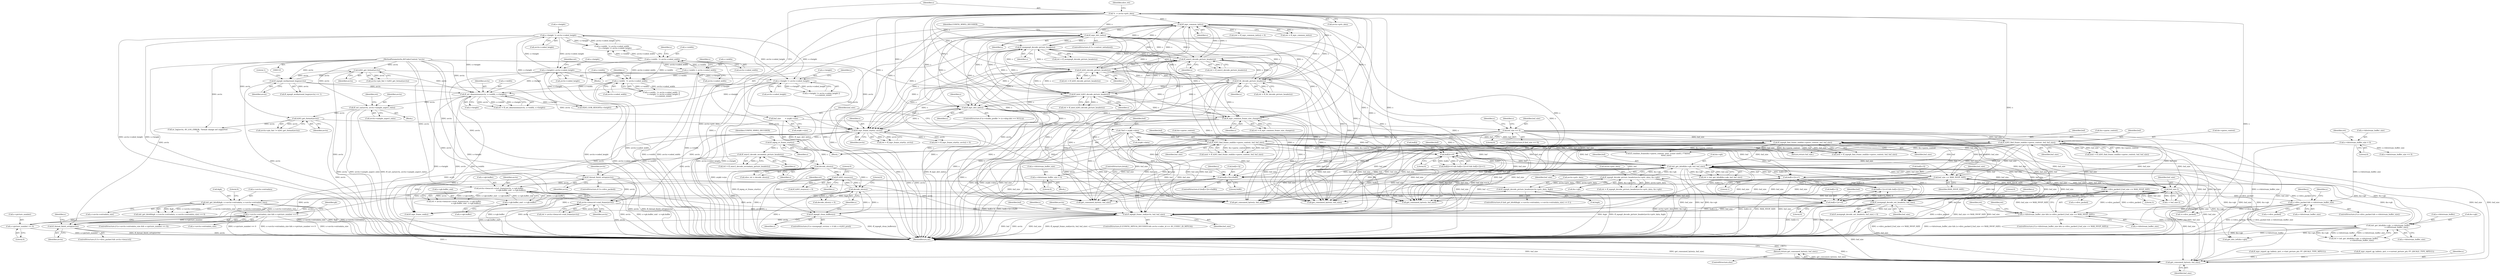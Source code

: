 digraph "0_FFmpeg_bd27a9364ca274ca97f1df6d984e88a0700fb235_0@pointer" {
"1001218" [label="(Call,ff_mpeg4_frame_end(avctx, buf, buf_size))"];
"1000949" [label="(Call,ff_thread_finish_setup(avctx))"];
"1000938" [label="(Call,ff_mpv_frame_start(s, avctx))"];
"1000129" [label="(Call,*s  = avctx->priv_data)"];
"1000729" [label="(Call,ff_mpv_common_frame_size_change(s))"];
"1000594" [label="(Call,ff_mpv_common_init(s))"];
"1000396" [label="(Call,ff_mpv_idct_init(s))"];
"1000421" [label="(Call,ff_msmpeg4_decode_picture_header(s))"];
"1000409" [label="(Call,ff_wmv2_decode_picture_header(s))"];
"1000509" [label="(Call,ff_h263_decode_picture_header(s))"];
"1000503" [label="(Call,ff_flv_decode_picture_header(s))"];
"1000491" [label="(Call,ff_intel_h263_decode_picture_header(s))"];
"1000677" [label="(Call,ff_mpv_idct_init(s))"];
"1000588" [label="(Call,h263_get_format(avctx))"];
"1000661" [label="(Call,ff_mpeg4_workaround_bugs(avctx))"];
"1000111" [label="(MethodParameterIn,AVCodecContext *avctx)"];
"1000738" [label="(Call,h263_get_format(avctx))"];
"1000721" [label="(Call,ff_set_sar(avctx, avctx->sample_aspect_ratio))"];
"1000707" [label="(Call,ff_set_dimensions(avctx, s->width, s->height))"];
"1000681" [label="(Call,s->width  != avctx->coded_width)"];
"1000522" [label="(Call,s->width  != avctx->coded_width)"];
"1000543" [label="(Call,s->width = avctx->coded_width)"];
"1000689" [label="(Call,s->height != avctx->coded_height)"];
"1000529" [label="(Call,s->height != avctx->coded_height)"];
"1000550" [label="(Call,s->height= avctx->coded_height)"];
"1000958" [label="(Call,avctx->hwaccel->start_frame(avctx, s->gb.buffer,\n                                          s->gb.buffer_end - s->gb.buffer))"];
"1000965" [label="(Call,s->gb.buffer_end - s->gb.buffer)"];
"1001200" [label="(Call,avctx->hwaccel->end_frame(avctx))"];
"1000205" [label="(Call,ff_mpeg4_find_frame_end(&s->parse_context, buf, buf_size))"];
"1000117" [label="(Call,*buf = avpkt->data)"];
"1000144" [label="(Call,buf_size == 0)"];
"1000123" [label="(Call,buf_size       = avpkt->size)"];
"1000303" [label="(Call,buf[i]==0)"];
"1000243" [label="(Call,ff_h263_find_frame_end(&s->parse_context, buf, buf_size))"];
"1000224" [label="(Call,ff_h263_find_frame_end(&s->parse_context, buf, buf_size))"];
"1000373" [label="(Call,init_get_bits8(&s->gb, buf, buf_size))"];
"1000471" [label="(Call,ff_mpeg4_decode_picture_header(avctx->priv_data, &s->gb))"];
"1000463" [label="(Call,ff_mpeg4_decode_picture_header(avctx->priv_data, &gb))"];
"1000449" [label="(Call,init_get_bits8(&gb, s->avctx->extradata, s->avctx->extradata_size))"];
"1000434" [label="(Call,s->avctx->extradata_size && s->picture_number == 0)"];
"1000440" [label="(Call,s->picture_number == 0)"];
"1000359" [label="(Call,init_get_bits8(&s->gb, s->bitstream_buffer,\n                             s->bitstream_buffer_size))"];
"1000346" [label="(Call,s->bitstream_buffer_size && (s->divx_packed || buf_size <= MAX_NVOP_SIZE))"];
"1000280" [label="(Call,s->divx_packed && s->bitstream_buffer_size)"];
"1000350" [label="(Call,s->divx_packed || buf_size <= MAX_NVOP_SIZE)"];
"1000354" [label="(Call,buf_size <= MAX_NVOP_SIZE)"];
"1000295" [label="(Call,buf_size-3)"];
"1000380" [label="(Call,s->bitstream_buffer_size = 0)"];
"1000339" [label="(Call,s->bitstream_buffer_size = 0)"];
"1000316" [label="(Call,buf[i+2]==1)"];
"1000325" [label="(Call,buf[i+3]==0xB0)"];
"1000309" [label="(Call,buf[i+1]==0)"];
"1001159" [label="(Call,ff_msmpeg4_decode_ext_header(s, buf_size))"];
"1001020" [label="(Call,decode_slice(s))"];
"1000995" [label="(Call,ff_wmv2_decode_secondary_picture_header(s))"];
"1000982" [label="(Call,ff_mpeg_er_frame_start(s))"];
"1001087" [label="(Call,ff_h263_resync(s))"];
"1001132" [label="(Call,decode_slice(s))"];
"1001128" [label="(Call,ff_mpeg4_clean_buffers(s))"];
"1001231" [label="(Call,ff_thread_finish_setup(avctx))"];
"1001471" [label="(Call,get_consumed_bytes(s, buf_size))"];
"1001470" [label="(Return,return get_consumed_bytes(s, buf_size);)"];
"1000509" [label="(Call,ff_h263_decode_picture_header(s))"];
"1001132" [label="(Call,decode_slice(s))"];
"1000960" [label="(Call,s->gb.buffer)"];
"1000685" [label="(Call,avctx->coded_width)"];
"1000693" [label="(Call,avctx->coded_height)"];
"1000397" [label="(Identifier,s)"];
"1000956" [label="(Call,ret = avctx->hwaccel->start_frame(avctx, s->gb.buffer,\n                                          s->gb.buffer_end - s->gb.buffer))"];
"1001131" [label="(Call,decode_slice(s) < 0)"];
"1001162" [label="(Literal,0)"];
"1001325" [label="(Call,ff_mpv_export_qp_table(s, pict, s->last_picture_ptr, FF_QSCALE_TYPE_MPEG1))"];
"1000982" [label="(Call,ff_mpeg_er_frame_start(s))"];
"1000521" [label="(Call,s->width  != avctx->coded_width\n            || s->height != avctx->coded_height)"];
"1000966" [label="(Call,s->gb.buffer_end)"];
"1000364" [label="(Call,s->bitstream_buffer)"];
"1000492" [label="(Identifier,s)"];
"1000249" [label="(Identifier,buf_size)"];
"1000378" [label="(Identifier,buf)"];
"1001018" [label="(Call,slice_ret = decode_slice(s))"];
"1001232" [label="(Identifier,avctx)"];
"1000594" [label="(Call,ff_mpv_common_init(s))"];
"1001292" [label="(Call,ff_mpv_export_qp_table(s, pict, s->current_picture_ptr, FF_QSCALE_TYPE_MPEG1))"];
"1000340" [label="(Call,s->bitstream_buffer_size)"];
"1000348" [label="(Identifier,s)"];
"1000296" [label="(Identifier,buf_size)"];
"1001474" [label="(MethodReturn,int)"];
"1000470" [label="(Identifier,ret)"];
"1000326" [label="(Call,buf[i+3])"];
"1000224" [label="(Call,ff_h263_find_frame_end(&s->parse_context, buf, buf_size))"];
"1000660" [label="(Call,ff_mpeg4_workaround_bugs(avctx) == 1)"];
"1000523" [label="(Call,s->width)"];
"1000263" [label="(Call,ff_combine_frame(&s->parse_context, next, (const uint8_t **)&buf,\n                             &buf_size))"];
"1000316" [label="(Call,buf[i+2]==1)"];
"1000124" [label="(Identifier,buf_size)"];
"1001159" [label="(Call,ff_msmpeg4_decode_ext_header(s, buf_size))"];
"1000307" [label="(Literal,0)"];
"1000677" [label="(Call,ff_mpv_idct_init(s))"];
"1000544" [label="(Call,s->width)"];
"1000727" [label="(Call,ret = ff_mpv_common_frame_size_change(s))"];
"1000380" [label="(Call,s->bitstream_buffer_size = 0)"];
"1000350" [label="(Call,s->divx_packed || buf_size <= MAX_NVOP_SIZE)"];
"1000356" [label="(Identifier,MAX_NVOP_SIZE)"];
"1000308" [label="(Call,buf[i+1]==0 && buf[i+2]==1)"];
"1001472" [label="(Identifier,s)"];
"1001086" [label="(Call,ff_h263_resync(s) < 0)"];
"1000410" [label="(Identifier,s)"];
"1000229" [label="(Identifier,buf)"];
"1001469" [label="(ControlStructure,else)"];
"1000206" [label="(Call,&s->parse_context)"];
"1001210" [label="(ControlStructure,if (CONFIG_MPEG4_DECODER && avctx->codec_id == AV_CODEC_ID_MPEG4))"];
"1000295" [label="(Call,buf_size-3)"];
"1001118" [label="(ControlStructure,if (s->msmpeg4_version < 4 && s->h263_pred))"];
"1001218" [label="(Call,ff_mpeg4_frame_end(avctx, buf, buf_size))"];
"1000510" [label="(Identifier,s)"];
"1000244" [label="(Call,&s->parse_context)"];
"1000699" [label="(Block,)"];
"1000143" [label="(ControlStructure,if (buf_size == 0))"];
"1000688" [label="(Call,s->height != avctx->coded_height ||\n        s->context_reinit)"];
"1000463" [label="(Call,ff_mpeg4_decode_picture_header(avctx->priv_data, &gb))"];
"1000682" [label="(Call,s->width)"];
"1000125" [label="(Call,avpkt->size)"];
"1001198" [label="(Call,ret = avctx->hwaccel->end_frame(avctx))"];
"1000129" [label="(Call,*s  = avctx->priv_data)"];
"1000678" [label="(Identifier,s)"];
"1000291" [label="(Identifier,i)"];
"1000730" [label="(Identifier,s)"];
"1000665" [label="(ControlStructure,if (s->studio_profile != (s->idsp.idct == NULL)))"];
"1000707" [label="(Call,ff_set_dimensions(avctx, s->width, s->height))"];
"1000276" [label="(Return,return buf_size;)"];
"1000332" [label="(Block,)"];
"1000344" [label="(ControlStructure,break;)"];
"1000384" [label="(Literal,0)"];
"1000203" [label="(Call,next = ff_mpeg4_find_frame_end(&s->parse_context, buf, buf_size))"];
"1000435" [label="(Call,s->avctx->extradata_size)"];
"1000472" [label="(Call,avctx->priv_data)"];
"1000371" [label="(Call,ret = init_get_bits8(&s->gb, buf, buf_size))"];
"1001473" [label="(Identifier,buf_size)"];
"1001134" [label="(Literal,0)"];
"1000507" [label="(Call,ret = ff_h263_decode_picture_header(s))"];
"1000211" [label="(Identifier,buf_size)"];
"1000491" [label="(Call,ff_intel_h263_decode_picture_header(s))"];
"1001220" [label="(Identifier,buf)"];
"1000447" [label="(ControlStructure,if (init_get_bits8(&gb, s->avctx->extradata, s->avctx->extradata_size) >= 0 ))"];
"1000986" [label="(Identifier,CONFIG_WMV2_DECODER)"];
"1000661" [label="(Call,ff_mpeg4_workaround_bugs(avctx))"];
"1001222" [label="(ControlStructure,if (!s->divx_packed && avctx->hwaccel))"];
"1000325" [label="(Call,buf[i+3]==0xB0)"];
"1000489" [label="(Call,ret = ff_intel_h263_decode_picture_header(s))"];
"1000243" [label="(Call,ff_h263_find_frame_end(&s->parse_context, buf, buf_size))"];
"1000690" [label="(Call,s->height)"];
"1000533" [label="(Call,avctx->coded_height)"];
"1000322" [label="(Literal,1)"];
"1000433" [label="(ControlStructure,if (s->avctx->extradata_size && s->picture_number == 0))"];
"1000734" [label="(Call,avctx->pix_fmt != h263_get_format(avctx))"];
"1000462" [label="(Literal,0)"];
"1000867" [label="(Call,get_consumed_bytes(s, buf_size))"];
"1000562" [label="(Call,get_consumed_bytes(s, buf_size))"];
"1000662" [label="(Identifier,avctx)"];
"1001133" [label="(Identifier,s)"];
"1000355" [label="(Identifier,buf_size)"];
"1000422" [label="(Identifier,s)"];
"1000501" [label="(Call,ret = ff_flv_decode_picture_header(s))"];
"1000689" [label="(Call,s->height != avctx->coded_height)"];
"1000331" [label="(Literal,0xB0)"];
"1000358" [label="(Identifier,ret)"];
"1001160" [label="(Identifier,s)"];
"1000222" [label="(Call,next = ff_h263_find_frame_end(&s->parse_context, buf, buf_size))"];
"1000280" [label="(Call,s->divx_packed && s->bitstream_buffer_size)"];
"1000588" [label="(Call,h263_get_format(avctx))"];
"1000559" [label="(Identifier,ret)"];
"1000293" [label="(Call,i < buf_size-3)"];
"1001231" [label="(Call,ff_thread_finish_setup(avctx))"];
"1000131" [label="(Call,avctx->priv_data)"];
"1001158" [label="(Call,ff_msmpeg4_decode_ext_header(s, buf_size) < 0)"];
"1000379" [label="(Identifier,buf_size)"];
"1000722" [label="(Identifier,avctx)"];
"1001208" [label="(Call,ff_mpv_frame_end(s))"];
"1000971" [label="(Call,s->gb.buffer)"];
"1000945" [label="(Call,!s->divx_packed)"];
"1000111" [label="(MethodParameterIn,AVCodecContext *avctx)"];
"1000949" [label="(Call,ff_thread_finish_setup(avctx))"];
"1000953" [label="(Identifier,avctx)"];
"1000683" [label="(Identifier,s)"];
"1000310" [label="(Call,buf[i+1])"];
"1000503" [label="(Call,ff_flv_decode_picture_header(s))"];
"1000400" [label="(Identifier,CONFIG_WMV2_DECODER)"];
"1000680" [label="(Call,s->width  != avctx->coded_width  ||\n        s->height != avctx->coded_height ||\n        s->context_reinit)"];
"1001129" [label="(Identifier,s)"];
"1000137" [label="(Identifier,slice_ret)"];
"1000591" [label="(Call,(ret = ff_mpv_common_init(s)) < 0)"];
"1000983" [label="(Identifier,s)"];
"1000531" [label="(Identifier,s)"];
"1000464" [label="(Call,avctx->priv_data)"];
"1000681" [label="(Call,s->width  != avctx->coded_width)"];
"1000469" [label="(Call,ret = ff_mpeg4_decode_picture_header(avctx->priv_data, &s->gb))"];
"1000360" [label="(Call,&s->gb)"];
"1000387" [label="(Identifier,ret)"];
"1000552" [label="(Identifier,s)"];
"1000367" [label="(Call,s->bitstream_buffer_size)"];
"1000317" [label="(Call,buf[i+2])"];
"1000663" [label="(Literal,1)"];
"1000117" [label="(Call,*buf = avpkt->data)"];
"1001021" [label="(Identifier,s)"];
"1001087" [label="(Call,ff_h263_resync(s))"];
"1000939" [label="(Identifier,s)"];
"1000741" [label="(Call,av_log(avctx, AV_LOG_ERROR, \"format change not supported\n\"))"];
"1000475" [label="(Call,&s->gb)"];
"1000451" [label="(Identifier,gb)"];
"1000935" [label="(Call,(ret = ff_mpv_frame_start(s, avctx)) < 0)"];
"1000950" [label="(Identifier,avctx)"];
"1000441" [label="(Call,s->picture_number)"];
"1000938" [label="(Call,ff_mpv_frame_start(s, avctx))"];
"1001064" [label="(Call,get_bits_left(&s->gb))"];
"1000188" [label="(Identifier,s)"];
"1001226" [label="(Identifier,s)"];
"1000230" [label="(Identifier,buf_size)"];
"1000995" [label="(Call,ff_wmv2_decode_secondary_picture_header(s))"];
"1000152" [label="(Identifier,s)"];
"1000146" [label="(Literal,0)"];
"1000409" [label="(Call,ff_wmv2_decode_picture_header(s))"];
"1000723" [label="(Call,avctx->sample_aspect_ratio)"];
"1000210" [label="(Identifier,buf)"];
"1001020" [label="(Call,decode_slice(s))"];
"1001177" [label="(Call,s->bitstream_buffer_size == 0)"];
"1001089" [label="(Literal,0)"];
"1001200" [label="(Call,avctx->hwaccel->end_frame(avctx))"];
"1000550" [label="(Call,s->height= avctx->coded_height)"];
"1000118" [label="(Identifier,buf)"];
"1000351" [label="(Call,s->divx_packed)"];
"1001470" [label="(Return,return get_consumed_bytes(s, buf_size);)"];
"1000357" [label="(Call,ret = init_get_bits8(&s->gb, s->bitstream_buffer,\n                             s->bitstream_buffer_size))"];
"1000944" [label="(ControlStructure,if (!s->divx_packed))"];
"1000940" [label="(Identifier,avctx)"];
"1000728" [label="(Identifier,ret)"];
"1000297" [label="(Literal,3)"];
"1000335" [label="(Identifier,s)"];
"1001161" [label="(Identifier,buf_size)"];
"1000407" [label="(Call,ret = ff_wmv2_decode_picture_header(s))"];
"1000739" [label="(Identifier,avctx)"];
"1000818" [label="(Call,get_consumed_bytes(s, buf_size))"];
"1000709" [label="(Call,s->width)"];
"1000449" [label="(Call,init_get_bits8(&gb, s->avctx->extradata, s->avctx->extradata_size))"];
"1000448" [label="(Call,init_get_bits8(&gb, s->avctx->extradata, s->avctx->extradata_size) >= 0)"];
"1000543" [label="(Call,s->width = avctx->coded_width)"];
"1000359" [label="(Call,init_get_bits8(&s->gb, s->bitstream_buffer,\n                             s->bitstream_buffer_size))"];
"1001201" [label="(Identifier,avctx)"];
"1000592" [label="(Call,ret = ff_mpv_common_init(s))"];
"1000959" [label="(Identifier,avctx)"];
"1000345" [label="(ControlStructure,if (s->bitstream_buffer_size && (s->divx_packed || buf_size <= MAX_NVOP_SIZE)))"];
"1000452" [label="(Call,s->avctx->extradata)"];
"1000721" [label="(Call,ff_set_sar(avctx, avctx->sample_aspect_ratio))"];
"1000205" [label="(Call,ff_mpeg4_find_frame_end(&s->parse_context, buf, buf_size))"];
"1000697" [label="(Identifier,s)"];
"1001238" [label="(Identifier,s)"];
"1000965" [label="(Call,s->gb.buffer_end - s->gb.buffer)"];
"1000381" [label="(Call,s->bitstream_buffer_size)"];
"1001128" [label="(Call,ff_mpeg4_clean_buffers(s))"];
"1000343" [label="(Literal,0)"];
"1000529" [label="(Call,s->height != avctx->coded_height)"];
"1000284" [label="(Call,s->bitstream_buffer_size)"];
"1000324" [label="(ControlStructure,if (buf[i+3]==0xB0))"];
"1001088" [label="(Identifier,s)"];
"1000457" [label="(Call,s->avctx->extradata_size)"];
"1000339" [label="(Call,s->bitstream_buffer_size = 0)"];
"1000467" [label="(Call,&gb)"];
"1000354" [label="(Call,buf_size <= MAX_NVOP_SIZE)"];
"1000712" [label="(Call,s->height)"];
"1001221" [label="(Identifier,buf_size)"];
"1000996" [label="(Identifier,s)"];
"1000536" [label="(Block,)"];
"1000936" [label="(Call,ret = ff_mpv_frame_start(s, avctx))"];
"1000311" [label="(Identifier,buf)"];
"1001219" [label="(Identifier,avctx)"];
"1001471" [label="(Call,get_consumed_bytes(s, buf_size))"];
"1000315" [label="(Literal,0)"];
"1000504" [label="(Identifier,s)"];
"1000145" [label="(Identifier,buf_size)"];
"1000279" [label="(ControlStructure,if (s->divx_packed && s->bitstream_buffer_size))"];
"1000130" [label="(Identifier,s)"];
"1000691" [label="(Identifier,s)"];
"1000302" [label="(Call,buf[i]==0 && buf[i+1]==0 && buf[i+2]==1)"];
"1000708" [label="(Identifier,avctx)"];
"1000547" [label="(Call,avctx->coded_width)"];
"1000119" [label="(Call,avpkt->data)"];
"1000318" [label="(Identifier,buf)"];
"1000450" [label="(Call,&gb)"];
"1000144" [label="(Call,buf_size == 0)"];
"1000551" [label="(Call,s->height)"];
"1000419" [label="(Call,ret = ff_msmpeg4_decode_picture_header(s))"];
"1000444" [label="(Literal,0)"];
"1000595" [label="(Identifier,s)"];
"1000304" [label="(Call,buf[i])"];
"1000471" [label="(Call,ff_mpeg4_decode_picture_header(avctx->priv_data, &s->gb))"];
"1000434" [label="(Call,s->avctx->extradata_size && s->picture_number == 0)"];
"1000993" [label="(Call,ret = ff_wmv2_decode_secondary_picture_header(s))"];
"1000526" [label="(Call,avctx->coded_width)"];
"1000346" [label="(Call,s->bitstream_buffer_size && (s->divx_packed || buf_size <= MAX_NVOP_SIZE))"];
"1000852" [label="(Call,get_consumed_bytes(s, buf_size))"];
"1000530" [label="(Call,s->height)"];
"1000440" [label="(Call,s->picture_number == 0)"];
"1000303" [label="(Call,buf[i]==0)"];
"1000347" [label="(Call,s->bitstream_buffer_size)"];
"1000372" [label="(Identifier,ret)"];
"1000738" [label="(Call,h263_get_format(avctx))"];
"1000958" [label="(Call,avctx->hwaccel->start_frame(avctx, s->gb.buffer,\n                                          s->gb.buffer_end - s->gb.buffer))"];
"1000421" [label="(Call,ff_msmpeg4_decode_picture_header(s))"];
"1000554" [label="(Call,avctx->coded_height)"];
"1000225" [label="(Call,&s->parse_context)"];
"1000705" [label="(Call,ret = ff_set_dimensions(avctx, s->width, s->height))"];
"1000774" [label="(Call,H263_GOB_HEIGHT(s->height))"];
"1000241" [label="(Call,next = ff_h263_find_frame_end(&s->parse_context, buf, buf_size))"];
"1000309" [label="(Call,buf[i+1]==0)"];
"1000281" [label="(Call,s->divx_packed)"];
"1000391" [label="(ControlStructure,if (!s->context_initialized))"];
"1000589" [label="(Identifier,avctx)"];
"1000729" [label="(Call,ff_mpv_common_frame_size_change(s))"];
"1000123" [label="(Call,buf_size       = avpkt->size)"];
"1000374" [label="(Call,&s->gb)"];
"1000373" [label="(Call,init_get_bits8(&s->gb, buf, buf_size))"];
"1000248" [label="(Identifier,buf)"];
"1000115" [label="(Block,)"];
"1000522" [label="(Call,s->width  != avctx->coded_width)"];
"1000584" [label="(Call,avctx->pix_fmt = h263_get_format(avctx))"];
"1000396" [label="(Call,ff_mpv_idct_init(s))"];
"1001218" -> "1001210"  [label="AST: "];
"1001218" -> "1001221"  [label="CFG: "];
"1001219" -> "1001218"  [label="AST: "];
"1001220" -> "1001218"  [label="AST: "];
"1001221" -> "1001218"  [label="AST: "];
"1001226" -> "1001218"  [label="CFG: "];
"1001218" -> "1001474"  [label="DDG: buf_size"];
"1001218" -> "1001474"  [label="DDG: ff_mpeg4_frame_end(avctx, buf, buf_size)"];
"1001218" -> "1001474"  [label="DDG: buf"];
"1001218" -> "1001474"  [label="DDG: avctx"];
"1000949" -> "1001218"  [label="DDG: avctx"];
"1000938" -> "1001218"  [label="DDG: avctx"];
"1000958" -> "1001218"  [label="DDG: avctx"];
"1001200" -> "1001218"  [label="DDG: avctx"];
"1000111" -> "1001218"  [label="DDG: avctx"];
"1000205" -> "1001218"  [label="DDG: buf"];
"1000205" -> "1001218"  [label="DDG: buf_size"];
"1000303" -> "1001218"  [label="DDG: buf[i]"];
"1000224" -> "1001218"  [label="DDG: buf"];
"1000224" -> "1001218"  [label="DDG: buf_size"];
"1000117" -> "1001218"  [label="DDG: buf"];
"1000373" -> "1001218"  [label="DDG: buf"];
"1000373" -> "1001218"  [label="DDG: buf_size"];
"1000316" -> "1001218"  [label="DDG: buf[i+2]"];
"1000325" -> "1001218"  [label="DDG: buf[i+3]"];
"1000243" -> "1001218"  [label="DDG: buf"];
"1000243" -> "1001218"  [label="DDG: buf_size"];
"1000309" -> "1001218"  [label="DDG: buf[i+1]"];
"1000295" -> "1001218"  [label="DDG: buf_size"];
"1001159" -> "1001218"  [label="DDG: buf_size"];
"1000354" -> "1001218"  [label="DDG: buf_size"];
"1000144" -> "1001218"  [label="DDG: buf_size"];
"1001218" -> "1001231"  [label="DDG: avctx"];
"1001218" -> "1001471"  [label="DDG: buf_size"];
"1000949" -> "1000944"  [label="AST: "];
"1000949" -> "1000950"  [label="CFG: "];
"1000950" -> "1000949"  [label="AST: "];
"1000953" -> "1000949"  [label="CFG: "];
"1000949" -> "1001474"  [label="DDG: avctx"];
"1000949" -> "1001474"  [label="DDG: ff_thread_finish_setup(avctx)"];
"1000938" -> "1000949"  [label="DDG: avctx"];
"1000111" -> "1000949"  [label="DDG: avctx"];
"1000949" -> "1000958"  [label="DDG: avctx"];
"1000949" -> "1001200"  [label="DDG: avctx"];
"1000949" -> "1001231"  [label="DDG: avctx"];
"1000938" -> "1000936"  [label="AST: "];
"1000938" -> "1000940"  [label="CFG: "];
"1000939" -> "1000938"  [label="AST: "];
"1000940" -> "1000938"  [label="AST: "];
"1000936" -> "1000938"  [label="CFG: "];
"1000938" -> "1001474"  [label="DDG: s"];
"1000938" -> "1001474"  [label="DDG: avctx"];
"1000938" -> "1000935"  [label="DDG: s"];
"1000938" -> "1000935"  [label="DDG: avctx"];
"1000938" -> "1000936"  [label="DDG: s"];
"1000938" -> "1000936"  [label="DDG: avctx"];
"1000129" -> "1000938"  [label="DDG: s"];
"1000729" -> "1000938"  [label="DDG: s"];
"1000594" -> "1000938"  [label="DDG: s"];
"1000421" -> "1000938"  [label="DDG: s"];
"1000409" -> "1000938"  [label="DDG: s"];
"1000509" -> "1000938"  [label="DDG: s"];
"1000677" -> "1000938"  [label="DDG: s"];
"1000396" -> "1000938"  [label="DDG: s"];
"1000503" -> "1000938"  [label="DDG: s"];
"1000491" -> "1000938"  [label="DDG: s"];
"1000588" -> "1000938"  [label="DDG: avctx"];
"1000738" -> "1000938"  [label="DDG: avctx"];
"1000661" -> "1000938"  [label="DDG: avctx"];
"1000111" -> "1000938"  [label="DDG: avctx"];
"1000938" -> "1000958"  [label="DDG: avctx"];
"1000938" -> "1000982"  [label="DDG: s"];
"1000938" -> "1001200"  [label="DDG: avctx"];
"1000938" -> "1001231"  [label="DDG: avctx"];
"1000129" -> "1000115"  [label="AST: "];
"1000129" -> "1000131"  [label="CFG: "];
"1000130" -> "1000129"  [label="AST: "];
"1000131" -> "1000129"  [label="AST: "];
"1000137" -> "1000129"  [label="CFG: "];
"1000129" -> "1001474"  [label="DDG: s"];
"1000129" -> "1001474"  [label="DDG: avctx->priv_data"];
"1000129" -> "1000396"  [label="DDG: s"];
"1000129" -> "1000409"  [label="DDG: s"];
"1000129" -> "1000421"  [label="DDG: s"];
"1000129" -> "1000491"  [label="DDG: s"];
"1000129" -> "1000503"  [label="DDG: s"];
"1000129" -> "1000509"  [label="DDG: s"];
"1000129" -> "1000562"  [label="DDG: s"];
"1000129" -> "1000594"  [label="DDG: s"];
"1000129" -> "1000677"  [label="DDG: s"];
"1000129" -> "1000729"  [label="DDG: s"];
"1000129" -> "1000818"  [label="DDG: s"];
"1000129" -> "1000852"  [label="DDG: s"];
"1000129" -> "1000867"  [label="DDG: s"];
"1000729" -> "1000727"  [label="AST: "];
"1000729" -> "1000730"  [label="CFG: "];
"1000730" -> "1000729"  [label="AST: "];
"1000727" -> "1000729"  [label="CFG: "];
"1000729" -> "1001474"  [label="DDG: s"];
"1000729" -> "1000727"  [label="DDG: s"];
"1000594" -> "1000729"  [label="DDG: s"];
"1000421" -> "1000729"  [label="DDG: s"];
"1000409" -> "1000729"  [label="DDG: s"];
"1000509" -> "1000729"  [label="DDG: s"];
"1000677" -> "1000729"  [label="DDG: s"];
"1000396" -> "1000729"  [label="DDG: s"];
"1000503" -> "1000729"  [label="DDG: s"];
"1000491" -> "1000729"  [label="DDG: s"];
"1000729" -> "1000818"  [label="DDG: s"];
"1000729" -> "1000852"  [label="DDG: s"];
"1000729" -> "1000867"  [label="DDG: s"];
"1000594" -> "1000592"  [label="AST: "];
"1000594" -> "1000595"  [label="CFG: "];
"1000595" -> "1000594"  [label="AST: "];
"1000592" -> "1000594"  [label="CFG: "];
"1000594" -> "1001474"  [label="DDG: s"];
"1000594" -> "1000396"  [label="DDG: s"];
"1000594" -> "1000409"  [label="DDG: s"];
"1000594" -> "1000421"  [label="DDG: s"];
"1000594" -> "1000491"  [label="DDG: s"];
"1000594" -> "1000503"  [label="DDG: s"];
"1000594" -> "1000509"  [label="DDG: s"];
"1000594" -> "1000562"  [label="DDG: s"];
"1000594" -> "1000591"  [label="DDG: s"];
"1000594" -> "1000592"  [label="DDG: s"];
"1000396" -> "1000594"  [label="DDG: s"];
"1000421" -> "1000594"  [label="DDG: s"];
"1000409" -> "1000594"  [label="DDG: s"];
"1000509" -> "1000594"  [label="DDG: s"];
"1000503" -> "1000594"  [label="DDG: s"];
"1000491" -> "1000594"  [label="DDG: s"];
"1000594" -> "1000677"  [label="DDG: s"];
"1000594" -> "1000818"  [label="DDG: s"];
"1000594" -> "1000852"  [label="DDG: s"];
"1000594" -> "1000867"  [label="DDG: s"];
"1000396" -> "1000391"  [label="AST: "];
"1000396" -> "1000397"  [label="CFG: "];
"1000397" -> "1000396"  [label="AST: "];
"1000400" -> "1000396"  [label="CFG: "];
"1000396" -> "1001474"  [label="DDG: ff_mpv_idct_init(s)"];
"1000396" -> "1001474"  [label="DDG: s"];
"1000421" -> "1000396"  [label="DDG: s"];
"1000409" -> "1000396"  [label="DDG: s"];
"1000509" -> "1000396"  [label="DDG: s"];
"1000503" -> "1000396"  [label="DDG: s"];
"1000491" -> "1000396"  [label="DDG: s"];
"1000396" -> "1000409"  [label="DDG: s"];
"1000396" -> "1000421"  [label="DDG: s"];
"1000396" -> "1000491"  [label="DDG: s"];
"1000396" -> "1000503"  [label="DDG: s"];
"1000396" -> "1000509"  [label="DDG: s"];
"1000396" -> "1000562"  [label="DDG: s"];
"1000396" -> "1000677"  [label="DDG: s"];
"1000396" -> "1000818"  [label="DDG: s"];
"1000396" -> "1000852"  [label="DDG: s"];
"1000396" -> "1000867"  [label="DDG: s"];
"1000421" -> "1000419"  [label="AST: "];
"1000421" -> "1000422"  [label="CFG: "];
"1000422" -> "1000421"  [label="AST: "];
"1000419" -> "1000421"  [label="CFG: "];
"1000421" -> "1001474"  [label="DDG: s"];
"1000421" -> "1000409"  [label="DDG: s"];
"1000421" -> "1000419"  [label="DDG: s"];
"1000409" -> "1000421"  [label="DDG: s"];
"1000509" -> "1000421"  [label="DDG: s"];
"1000503" -> "1000421"  [label="DDG: s"];
"1000491" -> "1000421"  [label="DDG: s"];
"1000421" -> "1000491"  [label="DDG: s"];
"1000421" -> "1000503"  [label="DDG: s"];
"1000421" -> "1000509"  [label="DDG: s"];
"1000421" -> "1000562"  [label="DDG: s"];
"1000421" -> "1000677"  [label="DDG: s"];
"1000421" -> "1000818"  [label="DDG: s"];
"1000421" -> "1000852"  [label="DDG: s"];
"1000421" -> "1000867"  [label="DDG: s"];
"1000409" -> "1000407"  [label="AST: "];
"1000409" -> "1000410"  [label="CFG: "];
"1000410" -> "1000409"  [label="AST: "];
"1000407" -> "1000409"  [label="CFG: "];
"1000409" -> "1001474"  [label="DDG: s"];
"1000409" -> "1000407"  [label="DDG: s"];
"1000509" -> "1000409"  [label="DDG: s"];
"1000503" -> "1000409"  [label="DDG: s"];
"1000491" -> "1000409"  [label="DDG: s"];
"1000409" -> "1000491"  [label="DDG: s"];
"1000409" -> "1000503"  [label="DDG: s"];
"1000409" -> "1000509"  [label="DDG: s"];
"1000409" -> "1000562"  [label="DDG: s"];
"1000409" -> "1000677"  [label="DDG: s"];
"1000409" -> "1000818"  [label="DDG: s"];
"1000409" -> "1000852"  [label="DDG: s"];
"1000409" -> "1000867"  [label="DDG: s"];
"1000509" -> "1000507"  [label="AST: "];
"1000509" -> "1000510"  [label="CFG: "];
"1000510" -> "1000509"  [label="AST: "];
"1000507" -> "1000509"  [label="CFG: "];
"1000509" -> "1001474"  [label="DDG: s"];
"1000509" -> "1000491"  [label="DDG: s"];
"1000509" -> "1000503"  [label="DDG: s"];
"1000509" -> "1000507"  [label="DDG: s"];
"1000503" -> "1000509"  [label="DDG: s"];
"1000491" -> "1000509"  [label="DDG: s"];
"1000509" -> "1000562"  [label="DDG: s"];
"1000509" -> "1000677"  [label="DDG: s"];
"1000509" -> "1000818"  [label="DDG: s"];
"1000509" -> "1000852"  [label="DDG: s"];
"1000509" -> "1000867"  [label="DDG: s"];
"1000503" -> "1000501"  [label="AST: "];
"1000503" -> "1000504"  [label="CFG: "];
"1000504" -> "1000503"  [label="AST: "];
"1000501" -> "1000503"  [label="CFG: "];
"1000503" -> "1001474"  [label="DDG: s"];
"1000503" -> "1000491"  [label="DDG: s"];
"1000503" -> "1000501"  [label="DDG: s"];
"1000491" -> "1000503"  [label="DDG: s"];
"1000503" -> "1000562"  [label="DDG: s"];
"1000503" -> "1000677"  [label="DDG: s"];
"1000503" -> "1000818"  [label="DDG: s"];
"1000503" -> "1000852"  [label="DDG: s"];
"1000503" -> "1000867"  [label="DDG: s"];
"1000491" -> "1000489"  [label="AST: "];
"1000491" -> "1000492"  [label="CFG: "];
"1000492" -> "1000491"  [label="AST: "];
"1000489" -> "1000491"  [label="CFG: "];
"1000491" -> "1001474"  [label="DDG: s"];
"1000491" -> "1000489"  [label="DDG: s"];
"1000491" -> "1000562"  [label="DDG: s"];
"1000491" -> "1000677"  [label="DDG: s"];
"1000491" -> "1000818"  [label="DDG: s"];
"1000491" -> "1000852"  [label="DDG: s"];
"1000491" -> "1000867"  [label="DDG: s"];
"1000677" -> "1000665"  [label="AST: "];
"1000677" -> "1000678"  [label="CFG: "];
"1000678" -> "1000677"  [label="AST: "];
"1000683" -> "1000677"  [label="CFG: "];
"1000677" -> "1001474"  [label="DDG: s"];
"1000677" -> "1001474"  [label="DDG: ff_mpv_idct_init(s)"];
"1000677" -> "1000818"  [label="DDG: s"];
"1000677" -> "1000852"  [label="DDG: s"];
"1000677" -> "1000867"  [label="DDG: s"];
"1000588" -> "1000584"  [label="AST: "];
"1000588" -> "1000589"  [label="CFG: "];
"1000589" -> "1000588"  [label="AST: "];
"1000584" -> "1000588"  [label="CFG: "];
"1000588" -> "1001474"  [label="DDG: avctx"];
"1000588" -> "1000584"  [label="DDG: avctx"];
"1000661" -> "1000588"  [label="DDG: avctx"];
"1000111" -> "1000588"  [label="DDG: avctx"];
"1000588" -> "1000661"  [label="DDG: avctx"];
"1000588" -> "1000707"  [label="DDG: avctx"];
"1000661" -> "1000660"  [label="AST: "];
"1000661" -> "1000662"  [label="CFG: "];
"1000662" -> "1000661"  [label="AST: "];
"1000663" -> "1000661"  [label="CFG: "];
"1000661" -> "1001474"  [label="DDG: avctx"];
"1000661" -> "1000660"  [label="DDG: avctx"];
"1000111" -> "1000661"  [label="DDG: avctx"];
"1000661" -> "1000707"  [label="DDG: avctx"];
"1000111" -> "1000110"  [label="AST: "];
"1000111" -> "1001474"  [label="DDG: avctx"];
"1000111" -> "1000707"  [label="DDG: avctx"];
"1000111" -> "1000721"  [label="DDG: avctx"];
"1000111" -> "1000738"  [label="DDG: avctx"];
"1000111" -> "1000741"  [label="DDG: avctx"];
"1000111" -> "1000958"  [label="DDG: avctx"];
"1000111" -> "1001200"  [label="DDG: avctx"];
"1000111" -> "1001231"  [label="DDG: avctx"];
"1000738" -> "1000734"  [label="AST: "];
"1000738" -> "1000739"  [label="CFG: "];
"1000739" -> "1000738"  [label="AST: "];
"1000734" -> "1000738"  [label="CFG: "];
"1000738" -> "1001474"  [label="DDG: avctx"];
"1000738" -> "1000734"  [label="DDG: avctx"];
"1000721" -> "1000738"  [label="DDG: avctx"];
"1000738" -> "1000741"  [label="DDG: avctx"];
"1000721" -> "1000699"  [label="AST: "];
"1000721" -> "1000723"  [label="CFG: "];
"1000722" -> "1000721"  [label="AST: "];
"1000723" -> "1000721"  [label="AST: "];
"1000728" -> "1000721"  [label="CFG: "];
"1000721" -> "1001474"  [label="DDG: ff_set_sar(avctx, avctx->sample_aspect_ratio)"];
"1000721" -> "1001474"  [label="DDG: avctx"];
"1000721" -> "1001474"  [label="DDG: avctx->sample_aspect_ratio"];
"1000707" -> "1000721"  [label="DDG: avctx"];
"1000707" -> "1000705"  [label="AST: "];
"1000707" -> "1000712"  [label="CFG: "];
"1000708" -> "1000707"  [label="AST: "];
"1000709" -> "1000707"  [label="AST: "];
"1000712" -> "1000707"  [label="AST: "];
"1000705" -> "1000707"  [label="CFG: "];
"1000707" -> "1001474"  [label="DDG: s->width"];
"1000707" -> "1001474"  [label="DDG: s->height"];
"1000707" -> "1001474"  [label="DDG: avctx"];
"1000707" -> "1000705"  [label="DDG: avctx"];
"1000707" -> "1000705"  [label="DDG: s->width"];
"1000707" -> "1000705"  [label="DDG: s->height"];
"1000681" -> "1000707"  [label="DDG: s->width"];
"1000689" -> "1000707"  [label="DDG: s->height"];
"1000529" -> "1000707"  [label="DDG: s->height"];
"1000550" -> "1000707"  [label="DDG: s->height"];
"1000707" -> "1000774"  [label="DDG: s->height"];
"1000681" -> "1000680"  [label="AST: "];
"1000681" -> "1000685"  [label="CFG: "];
"1000682" -> "1000681"  [label="AST: "];
"1000685" -> "1000681"  [label="AST: "];
"1000691" -> "1000681"  [label="CFG: "];
"1000680" -> "1000681"  [label="CFG: "];
"1000681" -> "1001474"  [label="DDG: s->width"];
"1000681" -> "1001474"  [label="DDG: avctx->coded_width"];
"1000681" -> "1000680"  [label="DDG: s->width"];
"1000681" -> "1000680"  [label="DDG: avctx->coded_width"];
"1000522" -> "1000681"  [label="DDG: s->width"];
"1000522" -> "1000681"  [label="DDG: avctx->coded_width"];
"1000543" -> "1000681"  [label="DDG: s->width"];
"1000522" -> "1000521"  [label="AST: "];
"1000522" -> "1000526"  [label="CFG: "];
"1000523" -> "1000522"  [label="AST: "];
"1000526" -> "1000522"  [label="AST: "];
"1000531" -> "1000522"  [label="CFG: "];
"1000521" -> "1000522"  [label="CFG: "];
"1000522" -> "1001474"  [label="DDG: avctx->coded_width"];
"1000522" -> "1001474"  [label="DDG: s->width"];
"1000522" -> "1000521"  [label="DDG: s->width"];
"1000522" -> "1000521"  [label="DDG: avctx->coded_width"];
"1000543" -> "1000522"  [label="DDG: s->width"];
"1000522" -> "1000543"  [label="DDG: avctx->coded_width"];
"1000543" -> "1000536"  [label="AST: "];
"1000543" -> "1000547"  [label="CFG: "];
"1000544" -> "1000543"  [label="AST: "];
"1000547" -> "1000543"  [label="AST: "];
"1000552" -> "1000543"  [label="CFG: "];
"1000543" -> "1001474"  [label="DDG: avctx->coded_width"];
"1000543" -> "1001474"  [label="DDG: s->width"];
"1000689" -> "1000688"  [label="AST: "];
"1000689" -> "1000693"  [label="CFG: "];
"1000690" -> "1000689"  [label="AST: "];
"1000693" -> "1000689"  [label="AST: "];
"1000697" -> "1000689"  [label="CFG: "];
"1000688" -> "1000689"  [label="CFG: "];
"1000689" -> "1001474"  [label="DDG: avctx->coded_height"];
"1000689" -> "1001474"  [label="DDG: s->height"];
"1000689" -> "1000688"  [label="DDG: s->height"];
"1000689" -> "1000688"  [label="DDG: avctx->coded_height"];
"1000529" -> "1000689"  [label="DDG: s->height"];
"1000529" -> "1000689"  [label="DDG: avctx->coded_height"];
"1000550" -> "1000689"  [label="DDG: s->height"];
"1000689" -> "1000774"  [label="DDG: s->height"];
"1000529" -> "1000521"  [label="AST: "];
"1000529" -> "1000533"  [label="CFG: "];
"1000530" -> "1000529"  [label="AST: "];
"1000533" -> "1000529"  [label="AST: "];
"1000521" -> "1000529"  [label="CFG: "];
"1000529" -> "1001474"  [label="DDG: avctx->coded_height"];
"1000529" -> "1001474"  [label="DDG: s->height"];
"1000529" -> "1000521"  [label="DDG: s->height"];
"1000529" -> "1000521"  [label="DDG: avctx->coded_height"];
"1000550" -> "1000529"  [label="DDG: s->height"];
"1000529" -> "1000550"  [label="DDG: avctx->coded_height"];
"1000529" -> "1000774"  [label="DDG: s->height"];
"1000550" -> "1000536"  [label="AST: "];
"1000550" -> "1000554"  [label="CFG: "];
"1000551" -> "1000550"  [label="AST: "];
"1000554" -> "1000550"  [label="AST: "];
"1000559" -> "1000550"  [label="CFG: "];
"1000550" -> "1001474"  [label="DDG: avctx->coded_height"];
"1000550" -> "1001474"  [label="DDG: s->height"];
"1000550" -> "1000774"  [label="DDG: s->height"];
"1000958" -> "1000956"  [label="AST: "];
"1000958" -> "1000965"  [label="CFG: "];
"1000959" -> "1000958"  [label="AST: "];
"1000960" -> "1000958"  [label="AST: "];
"1000965" -> "1000958"  [label="AST: "];
"1000956" -> "1000958"  [label="CFG: "];
"1000958" -> "1001474"  [label="DDG: s->gb.buffer_end - s->gb.buffer"];
"1000958" -> "1001474"  [label="DDG: s->gb.buffer"];
"1000958" -> "1001474"  [label="DDG: avctx"];
"1000958" -> "1000956"  [label="DDG: avctx"];
"1000958" -> "1000956"  [label="DDG: s->gb.buffer"];
"1000958" -> "1000956"  [label="DDG: s->gb.buffer_end - s->gb.buffer"];
"1000965" -> "1000958"  [label="DDG: s->gb.buffer"];
"1000965" -> "1000958"  [label="DDG: s->gb.buffer_end"];
"1000958" -> "1001200"  [label="DDG: avctx"];
"1000958" -> "1001231"  [label="DDG: avctx"];
"1000965" -> "1000971"  [label="CFG: "];
"1000966" -> "1000965"  [label="AST: "];
"1000971" -> "1000965"  [label="AST: "];
"1000965" -> "1001474"  [label="DDG: s->gb.buffer_end"];
"1001200" -> "1001198"  [label="AST: "];
"1001200" -> "1001201"  [label="CFG: "];
"1001201" -> "1001200"  [label="AST: "];
"1001198" -> "1001200"  [label="CFG: "];
"1001200" -> "1001474"  [label="DDG: avctx"];
"1001200" -> "1001198"  [label="DDG: avctx"];
"1001200" -> "1001231"  [label="DDG: avctx"];
"1000205" -> "1000203"  [label="AST: "];
"1000205" -> "1000211"  [label="CFG: "];
"1000206" -> "1000205"  [label="AST: "];
"1000210" -> "1000205"  [label="AST: "];
"1000211" -> "1000205"  [label="AST: "];
"1000203" -> "1000205"  [label="CFG: "];
"1000205" -> "1001474"  [label="DDG: buf"];
"1000205" -> "1001474"  [label="DDG: buf_size"];
"1000205" -> "1000203"  [label="DDG: &s->parse_context"];
"1000205" -> "1000203"  [label="DDG: buf"];
"1000205" -> "1000203"  [label="DDG: buf_size"];
"1000117" -> "1000205"  [label="DDG: buf"];
"1000144" -> "1000205"  [label="DDG: buf_size"];
"1000205" -> "1000263"  [label="DDG: &s->parse_context"];
"1000205" -> "1000276"  [label="DDG: buf_size"];
"1000205" -> "1000295"  [label="DDG: buf_size"];
"1000205" -> "1000303"  [label="DDG: buf"];
"1000205" -> "1000309"  [label="DDG: buf"];
"1000205" -> "1000316"  [label="DDG: buf"];
"1000205" -> "1000325"  [label="DDG: buf"];
"1000205" -> "1000354"  [label="DDG: buf_size"];
"1000205" -> "1000373"  [label="DDG: buf"];
"1000205" -> "1000373"  [label="DDG: buf_size"];
"1000205" -> "1000562"  [label="DDG: buf_size"];
"1000205" -> "1000818"  [label="DDG: buf_size"];
"1000205" -> "1000852"  [label="DDG: buf_size"];
"1000205" -> "1000867"  [label="DDG: buf_size"];
"1000205" -> "1001159"  [label="DDG: buf_size"];
"1000205" -> "1001471"  [label="DDG: buf_size"];
"1000117" -> "1000115"  [label="AST: "];
"1000117" -> "1000119"  [label="CFG: "];
"1000118" -> "1000117"  [label="AST: "];
"1000119" -> "1000117"  [label="AST: "];
"1000124" -> "1000117"  [label="CFG: "];
"1000117" -> "1001474"  [label="DDG: buf"];
"1000117" -> "1001474"  [label="DDG: avpkt->data"];
"1000117" -> "1000224"  [label="DDG: buf"];
"1000117" -> "1000243"  [label="DDG: buf"];
"1000117" -> "1000303"  [label="DDG: buf"];
"1000117" -> "1000309"  [label="DDG: buf"];
"1000117" -> "1000316"  [label="DDG: buf"];
"1000117" -> "1000325"  [label="DDG: buf"];
"1000117" -> "1000373"  [label="DDG: buf"];
"1000144" -> "1000143"  [label="AST: "];
"1000144" -> "1000146"  [label="CFG: "];
"1000145" -> "1000144"  [label="AST: "];
"1000146" -> "1000144"  [label="AST: "];
"1000152" -> "1000144"  [label="CFG: "];
"1000188" -> "1000144"  [label="CFG: "];
"1000144" -> "1001474"  [label="DDG: buf_size == 0"];
"1000144" -> "1001474"  [label="DDG: buf_size"];
"1000123" -> "1000144"  [label="DDG: buf_size"];
"1000144" -> "1000224"  [label="DDG: buf_size"];
"1000144" -> "1000243"  [label="DDG: buf_size"];
"1000144" -> "1000295"  [label="DDG: buf_size"];
"1000144" -> "1000354"  [label="DDG: buf_size"];
"1000144" -> "1000373"  [label="DDG: buf_size"];
"1000144" -> "1000562"  [label="DDG: buf_size"];
"1000144" -> "1000818"  [label="DDG: buf_size"];
"1000144" -> "1000852"  [label="DDG: buf_size"];
"1000144" -> "1000867"  [label="DDG: buf_size"];
"1000144" -> "1001159"  [label="DDG: buf_size"];
"1000144" -> "1001471"  [label="DDG: buf_size"];
"1000123" -> "1000115"  [label="AST: "];
"1000123" -> "1000125"  [label="CFG: "];
"1000124" -> "1000123"  [label="AST: "];
"1000125" -> "1000123"  [label="AST: "];
"1000130" -> "1000123"  [label="CFG: "];
"1000123" -> "1001474"  [label="DDG: avpkt->size"];
"1000303" -> "1000302"  [label="AST: "];
"1000303" -> "1000307"  [label="CFG: "];
"1000304" -> "1000303"  [label="AST: "];
"1000307" -> "1000303"  [label="AST: "];
"1000311" -> "1000303"  [label="CFG: "];
"1000302" -> "1000303"  [label="CFG: "];
"1000303" -> "1001474"  [label="DDG: buf[i]"];
"1000303" -> "1000302"  [label="DDG: buf[i]"];
"1000303" -> "1000302"  [label="DDG: 0"];
"1000243" -> "1000303"  [label="DDG: buf"];
"1000224" -> "1000303"  [label="DDG: buf"];
"1000373" -> "1000303"  [label="DDG: buf"];
"1000303" -> "1000373"  [label="DDG: buf[i]"];
"1000243" -> "1000241"  [label="AST: "];
"1000243" -> "1000249"  [label="CFG: "];
"1000244" -> "1000243"  [label="AST: "];
"1000248" -> "1000243"  [label="AST: "];
"1000249" -> "1000243"  [label="AST: "];
"1000241" -> "1000243"  [label="CFG: "];
"1000243" -> "1001474"  [label="DDG: buf"];
"1000243" -> "1001474"  [label="DDG: buf_size"];
"1000243" -> "1000241"  [label="DDG: &s->parse_context"];
"1000243" -> "1000241"  [label="DDG: buf"];
"1000243" -> "1000241"  [label="DDG: buf_size"];
"1000243" -> "1000263"  [label="DDG: &s->parse_context"];
"1000243" -> "1000276"  [label="DDG: buf_size"];
"1000243" -> "1000295"  [label="DDG: buf_size"];
"1000243" -> "1000309"  [label="DDG: buf"];
"1000243" -> "1000316"  [label="DDG: buf"];
"1000243" -> "1000325"  [label="DDG: buf"];
"1000243" -> "1000354"  [label="DDG: buf_size"];
"1000243" -> "1000373"  [label="DDG: buf"];
"1000243" -> "1000373"  [label="DDG: buf_size"];
"1000243" -> "1000562"  [label="DDG: buf_size"];
"1000243" -> "1000818"  [label="DDG: buf_size"];
"1000243" -> "1000852"  [label="DDG: buf_size"];
"1000243" -> "1000867"  [label="DDG: buf_size"];
"1000243" -> "1001159"  [label="DDG: buf_size"];
"1000243" -> "1001471"  [label="DDG: buf_size"];
"1000224" -> "1000222"  [label="AST: "];
"1000224" -> "1000230"  [label="CFG: "];
"1000225" -> "1000224"  [label="AST: "];
"1000229" -> "1000224"  [label="AST: "];
"1000230" -> "1000224"  [label="AST: "];
"1000222" -> "1000224"  [label="CFG: "];
"1000224" -> "1001474"  [label="DDG: buf"];
"1000224" -> "1001474"  [label="DDG: buf_size"];
"1000224" -> "1000222"  [label="DDG: &s->parse_context"];
"1000224" -> "1000222"  [label="DDG: buf"];
"1000224" -> "1000222"  [label="DDG: buf_size"];
"1000224" -> "1000263"  [label="DDG: &s->parse_context"];
"1000224" -> "1000276"  [label="DDG: buf_size"];
"1000224" -> "1000295"  [label="DDG: buf_size"];
"1000224" -> "1000309"  [label="DDG: buf"];
"1000224" -> "1000316"  [label="DDG: buf"];
"1000224" -> "1000325"  [label="DDG: buf"];
"1000224" -> "1000354"  [label="DDG: buf_size"];
"1000224" -> "1000373"  [label="DDG: buf"];
"1000224" -> "1000373"  [label="DDG: buf_size"];
"1000224" -> "1000562"  [label="DDG: buf_size"];
"1000224" -> "1000818"  [label="DDG: buf_size"];
"1000224" -> "1000852"  [label="DDG: buf_size"];
"1000224" -> "1000867"  [label="DDG: buf_size"];
"1000224" -> "1001159"  [label="DDG: buf_size"];
"1000224" -> "1001471"  [label="DDG: buf_size"];
"1000373" -> "1000371"  [label="AST: "];
"1000373" -> "1000379"  [label="CFG: "];
"1000374" -> "1000373"  [label="AST: "];
"1000378" -> "1000373"  [label="AST: "];
"1000379" -> "1000373"  [label="AST: "];
"1000371" -> "1000373"  [label="CFG: "];
"1000373" -> "1001474"  [label="DDG: buf_size"];
"1000373" -> "1001474"  [label="DDG: buf"];
"1000373" -> "1001474"  [label="DDG: &s->gb"];
"1000373" -> "1000295"  [label="DDG: buf_size"];
"1000373" -> "1000309"  [label="DDG: buf"];
"1000373" -> "1000316"  [label="DDG: buf"];
"1000373" -> "1000325"  [label="DDG: buf"];
"1000373" -> "1000354"  [label="DDG: buf_size"];
"1000373" -> "1000359"  [label="DDG: &s->gb"];
"1000373" -> "1000371"  [label="DDG: &s->gb"];
"1000373" -> "1000371"  [label="DDG: buf"];
"1000373" -> "1000371"  [label="DDG: buf_size"];
"1000471" -> "1000373"  [label="DDG: &s->gb"];
"1000359" -> "1000373"  [label="DDG: &s->gb"];
"1000316" -> "1000373"  [label="DDG: buf[i+2]"];
"1000325" -> "1000373"  [label="DDG: buf[i+3]"];
"1000309" -> "1000373"  [label="DDG: buf[i+1]"];
"1000295" -> "1000373"  [label="DDG: buf_size"];
"1000354" -> "1000373"  [label="DDG: buf_size"];
"1000373" -> "1000471"  [label="DDG: &s->gb"];
"1000373" -> "1000562"  [label="DDG: buf_size"];
"1000373" -> "1000818"  [label="DDG: buf_size"];
"1000373" -> "1000852"  [label="DDG: buf_size"];
"1000373" -> "1000867"  [label="DDG: buf_size"];
"1000373" -> "1001064"  [label="DDG: &s->gb"];
"1000373" -> "1001159"  [label="DDG: buf_size"];
"1000373" -> "1001471"  [label="DDG: buf_size"];
"1000471" -> "1000469"  [label="AST: "];
"1000471" -> "1000475"  [label="CFG: "];
"1000472" -> "1000471"  [label="AST: "];
"1000475" -> "1000471"  [label="AST: "];
"1000469" -> "1000471"  [label="CFG: "];
"1000471" -> "1001474"  [label="DDG: avctx->priv_data"];
"1000471" -> "1001474"  [label="DDG: &s->gb"];
"1000471" -> "1000359"  [label="DDG: &s->gb"];
"1000471" -> "1000463"  [label="DDG: avctx->priv_data"];
"1000471" -> "1000469"  [label="DDG: avctx->priv_data"];
"1000471" -> "1000469"  [label="DDG: &s->gb"];
"1000463" -> "1000471"  [label="DDG: avctx->priv_data"];
"1000359" -> "1000471"  [label="DDG: &s->gb"];
"1000471" -> "1001064"  [label="DDG: &s->gb"];
"1000463" -> "1000447"  [label="AST: "];
"1000463" -> "1000467"  [label="CFG: "];
"1000464" -> "1000463"  [label="AST: "];
"1000467" -> "1000463"  [label="AST: "];
"1000470" -> "1000463"  [label="CFG: "];
"1000463" -> "1001474"  [label="DDG: ff_mpeg4_decode_picture_header(avctx->priv_data, &gb)"];
"1000463" -> "1001474"  [label="DDG: &gb"];
"1000463" -> "1000449"  [label="DDG: &gb"];
"1000449" -> "1000463"  [label="DDG: &gb"];
"1000449" -> "1000448"  [label="AST: "];
"1000449" -> "1000457"  [label="CFG: "];
"1000450" -> "1000449"  [label="AST: "];
"1000452" -> "1000449"  [label="AST: "];
"1000457" -> "1000449"  [label="AST: "];
"1000462" -> "1000449"  [label="CFG: "];
"1000449" -> "1001474"  [label="DDG: s->avctx->extradata_size"];
"1000449" -> "1001474"  [label="DDG: &gb"];
"1000449" -> "1001474"  [label="DDG: s->avctx->extradata"];
"1000449" -> "1000434"  [label="DDG: s->avctx->extradata_size"];
"1000449" -> "1000448"  [label="DDG: &gb"];
"1000449" -> "1000448"  [label="DDG: s->avctx->extradata"];
"1000449" -> "1000448"  [label="DDG: s->avctx->extradata_size"];
"1000434" -> "1000449"  [label="DDG: s->avctx->extradata_size"];
"1000434" -> "1000433"  [label="AST: "];
"1000434" -> "1000435"  [label="CFG: "];
"1000434" -> "1000440"  [label="CFG: "];
"1000435" -> "1000434"  [label="AST: "];
"1000440" -> "1000434"  [label="AST: "];
"1000451" -> "1000434"  [label="CFG: "];
"1000470" -> "1000434"  [label="CFG: "];
"1000434" -> "1001474"  [label="DDG: s->picture_number == 0"];
"1000434" -> "1001474"  [label="DDG: s->avctx->extradata_size && s->picture_number == 0"];
"1000434" -> "1001474"  [label="DDG: s->avctx->extradata_size"];
"1000440" -> "1000434"  [label="DDG: s->picture_number"];
"1000440" -> "1000434"  [label="DDG: 0"];
"1000440" -> "1000444"  [label="CFG: "];
"1000441" -> "1000440"  [label="AST: "];
"1000444" -> "1000440"  [label="AST: "];
"1000440" -> "1001474"  [label="DDG: s->picture_number"];
"1000359" -> "1000357"  [label="AST: "];
"1000359" -> "1000367"  [label="CFG: "];
"1000360" -> "1000359"  [label="AST: "];
"1000364" -> "1000359"  [label="AST: "];
"1000367" -> "1000359"  [label="AST: "];
"1000357" -> "1000359"  [label="CFG: "];
"1000359" -> "1001474"  [label="DDG: s->bitstream_buffer"];
"1000359" -> "1001474"  [label="DDG: &s->gb"];
"1000359" -> "1000357"  [label="DDG: &s->gb"];
"1000359" -> "1000357"  [label="DDG: s->bitstream_buffer"];
"1000359" -> "1000357"  [label="DDG: s->bitstream_buffer_size"];
"1000346" -> "1000359"  [label="DDG: s->bitstream_buffer_size"];
"1000359" -> "1001064"  [label="DDG: &s->gb"];
"1000346" -> "1000345"  [label="AST: "];
"1000346" -> "1000347"  [label="CFG: "];
"1000346" -> "1000350"  [label="CFG: "];
"1000347" -> "1000346"  [label="AST: "];
"1000350" -> "1000346"  [label="AST: "];
"1000358" -> "1000346"  [label="CFG: "];
"1000372" -> "1000346"  [label="CFG: "];
"1000346" -> "1001474"  [label="DDG: s->divx_packed || buf_size <= MAX_NVOP_SIZE"];
"1000346" -> "1001474"  [label="DDG: s->bitstream_buffer_size && (s->divx_packed || buf_size <= MAX_NVOP_SIZE)"];
"1000280" -> "1000346"  [label="DDG: s->bitstream_buffer_size"];
"1000339" -> "1000346"  [label="DDG: s->bitstream_buffer_size"];
"1000350" -> "1000346"  [label="DDG: s->divx_packed"];
"1000350" -> "1000346"  [label="DDG: buf_size <= MAX_NVOP_SIZE"];
"1000280" -> "1000279"  [label="AST: "];
"1000280" -> "1000281"  [label="CFG: "];
"1000280" -> "1000284"  [label="CFG: "];
"1000281" -> "1000280"  [label="AST: "];
"1000284" -> "1000280"  [label="AST: "];
"1000291" -> "1000280"  [label="CFG: "];
"1000348" -> "1000280"  [label="CFG: "];
"1000280" -> "1001474"  [label="DDG: s->divx_packed && s->bitstream_buffer_size"];
"1000280" -> "1001474"  [label="DDG: s->divx_packed"];
"1000350" -> "1000280"  [label="DDG: s->divx_packed"];
"1000380" -> "1000280"  [label="DDG: s->bitstream_buffer_size"];
"1000280" -> "1000350"  [label="DDG: s->divx_packed"];
"1000280" -> "1000945"  [label="DDG: s->divx_packed"];
"1000350" -> "1000351"  [label="CFG: "];
"1000350" -> "1000354"  [label="CFG: "];
"1000351" -> "1000350"  [label="AST: "];
"1000354" -> "1000350"  [label="AST: "];
"1000350" -> "1001474"  [label="DDG: s->divx_packed"];
"1000350" -> "1001474"  [label="DDG: buf_size <= MAX_NVOP_SIZE"];
"1000354" -> "1000350"  [label="DDG: buf_size"];
"1000354" -> "1000350"  [label="DDG: MAX_NVOP_SIZE"];
"1000350" -> "1000945"  [label="DDG: s->divx_packed"];
"1000354" -> "1000356"  [label="CFG: "];
"1000355" -> "1000354"  [label="AST: "];
"1000356" -> "1000354"  [label="AST: "];
"1000354" -> "1001474"  [label="DDG: MAX_NVOP_SIZE"];
"1000354" -> "1001474"  [label="DDG: buf_size"];
"1000354" -> "1000295"  [label="DDG: buf_size"];
"1000295" -> "1000354"  [label="DDG: buf_size"];
"1000354" -> "1000562"  [label="DDG: buf_size"];
"1000354" -> "1000818"  [label="DDG: buf_size"];
"1000354" -> "1000852"  [label="DDG: buf_size"];
"1000354" -> "1000867"  [label="DDG: buf_size"];
"1000354" -> "1001159"  [label="DDG: buf_size"];
"1000354" -> "1001471"  [label="DDG: buf_size"];
"1000295" -> "1000293"  [label="AST: "];
"1000295" -> "1000297"  [label="CFG: "];
"1000296" -> "1000295"  [label="AST: "];
"1000297" -> "1000295"  [label="AST: "];
"1000293" -> "1000295"  [label="CFG: "];
"1000295" -> "1001474"  [label="DDG: buf_size"];
"1000295" -> "1000293"  [label="DDG: buf_size"];
"1000295" -> "1000293"  [label="DDG: 3"];
"1000295" -> "1000562"  [label="DDG: buf_size"];
"1000295" -> "1000818"  [label="DDG: buf_size"];
"1000295" -> "1000852"  [label="DDG: buf_size"];
"1000295" -> "1000867"  [label="DDG: buf_size"];
"1000295" -> "1001159"  [label="DDG: buf_size"];
"1000295" -> "1001471"  [label="DDG: buf_size"];
"1000380" -> "1000115"  [label="AST: "];
"1000380" -> "1000384"  [label="CFG: "];
"1000381" -> "1000380"  [label="AST: "];
"1000384" -> "1000380"  [label="AST: "];
"1000387" -> "1000380"  [label="CFG: "];
"1000380" -> "1001474"  [label="DDG: s->bitstream_buffer_size"];
"1000380" -> "1001177"  [label="DDG: s->bitstream_buffer_size"];
"1000339" -> "1000332"  [label="AST: "];
"1000339" -> "1000343"  [label="CFG: "];
"1000340" -> "1000339"  [label="AST: "];
"1000343" -> "1000339"  [label="AST: "];
"1000344" -> "1000339"  [label="CFG: "];
"1000316" -> "1000308"  [label="AST: "];
"1000316" -> "1000322"  [label="CFG: "];
"1000317" -> "1000316"  [label="AST: "];
"1000322" -> "1000316"  [label="AST: "];
"1000308" -> "1000316"  [label="CFG: "];
"1000316" -> "1001474"  [label="DDG: buf[i+2]"];
"1000316" -> "1000308"  [label="DDG: buf[i+2]"];
"1000316" -> "1000308"  [label="DDG: 1"];
"1000325" -> "1000324"  [label="AST: "];
"1000325" -> "1000331"  [label="CFG: "];
"1000326" -> "1000325"  [label="AST: "];
"1000331" -> "1000325"  [label="AST: "];
"1000335" -> "1000325"  [label="CFG: "];
"1000344" -> "1000325"  [label="CFG: "];
"1000325" -> "1001474"  [label="DDG: buf[i+3]"];
"1000325" -> "1001474"  [label="DDG: buf[i+3]==0xB0"];
"1000309" -> "1000308"  [label="AST: "];
"1000309" -> "1000315"  [label="CFG: "];
"1000310" -> "1000309"  [label="AST: "];
"1000315" -> "1000309"  [label="AST: "];
"1000318" -> "1000309"  [label="CFG: "];
"1000308" -> "1000309"  [label="CFG: "];
"1000309" -> "1001474"  [label="DDG: buf[i+1]"];
"1000309" -> "1000308"  [label="DDG: buf[i+1]"];
"1000309" -> "1000308"  [label="DDG: 0"];
"1001159" -> "1001158"  [label="AST: "];
"1001159" -> "1001161"  [label="CFG: "];
"1001160" -> "1001159"  [label="AST: "];
"1001161" -> "1001159"  [label="AST: "];
"1001162" -> "1001159"  [label="CFG: "];
"1001159" -> "1001474"  [label="DDG: s"];
"1001159" -> "1001474"  [label="DDG: buf_size"];
"1001159" -> "1001158"  [label="DDG: s"];
"1001159" -> "1001158"  [label="DDG: buf_size"];
"1001020" -> "1001159"  [label="DDG: s"];
"1001087" -> "1001159"  [label="DDG: s"];
"1001132" -> "1001159"  [label="DDG: s"];
"1001159" -> "1001208"  [label="DDG: s"];
"1001159" -> "1001471"  [label="DDG: buf_size"];
"1001020" -> "1001018"  [label="AST: "];
"1001020" -> "1001021"  [label="CFG: "];
"1001021" -> "1001020"  [label="AST: "];
"1001018" -> "1001020"  [label="CFG: "];
"1001020" -> "1001474"  [label="DDG: s"];
"1001020" -> "1001018"  [label="DDG: s"];
"1000995" -> "1001020"  [label="DDG: s"];
"1000982" -> "1001020"  [label="DDG: s"];
"1001020" -> "1001087"  [label="DDG: s"];
"1001020" -> "1001128"  [label="DDG: s"];
"1001020" -> "1001132"  [label="DDG: s"];
"1001020" -> "1001208"  [label="DDG: s"];
"1000995" -> "1000993"  [label="AST: "];
"1000995" -> "1000996"  [label="CFG: "];
"1000996" -> "1000995"  [label="AST: "];
"1000993" -> "1000995"  [label="CFG: "];
"1000995" -> "1001474"  [label="DDG: s"];
"1000995" -> "1000993"  [label="DDG: s"];
"1000982" -> "1000995"  [label="DDG: s"];
"1000995" -> "1001208"  [label="DDG: s"];
"1000982" -> "1000115"  [label="AST: "];
"1000982" -> "1000983"  [label="CFG: "];
"1000983" -> "1000982"  [label="AST: "];
"1000986" -> "1000982"  [label="CFG: "];
"1000982" -> "1001474"  [label="DDG: ff_mpeg_er_frame_start(s)"];
"1001087" -> "1001086"  [label="AST: "];
"1001087" -> "1001088"  [label="CFG: "];
"1001088" -> "1001087"  [label="AST: "];
"1001089" -> "1001087"  [label="CFG: "];
"1001087" -> "1001474"  [label="DDG: s"];
"1001087" -> "1001086"  [label="DDG: s"];
"1001132" -> "1001087"  [label="DDG: s"];
"1001087" -> "1001128"  [label="DDG: s"];
"1001087" -> "1001132"  [label="DDG: s"];
"1001087" -> "1001208"  [label="DDG: s"];
"1001132" -> "1001131"  [label="AST: "];
"1001132" -> "1001133"  [label="CFG: "];
"1001133" -> "1001132"  [label="AST: "];
"1001134" -> "1001132"  [label="CFG: "];
"1001132" -> "1001474"  [label="DDG: s"];
"1001132" -> "1001128"  [label="DDG: s"];
"1001132" -> "1001131"  [label="DDG: s"];
"1001128" -> "1001132"  [label="DDG: s"];
"1001132" -> "1001208"  [label="DDG: s"];
"1001128" -> "1001118"  [label="AST: "];
"1001128" -> "1001129"  [label="CFG: "];
"1001129" -> "1001128"  [label="AST: "];
"1001133" -> "1001128"  [label="CFG: "];
"1001128" -> "1001474"  [label="DDG: ff_mpeg4_clean_buffers(s)"];
"1001231" -> "1001222"  [label="AST: "];
"1001231" -> "1001232"  [label="CFG: "];
"1001232" -> "1001231"  [label="AST: "];
"1001238" -> "1001231"  [label="CFG: "];
"1001231" -> "1001474"  [label="DDG: avctx"];
"1001231" -> "1001474"  [label="DDG: ff_thread_finish_setup(avctx)"];
"1001471" -> "1001470"  [label="AST: "];
"1001471" -> "1001473"  [label="CFG: "];
"1001472" -> "1001471"  [label="AST: "];
"1001473" -> "1001471"  [label="AST: "];
"1001470" -> "1001471"  [label="CFG: "];
"1001471" -> "1001474"  [label="DDG: s"];
"1001471" -> "1001474"  [label="DDG: buf_size"];
"1001471" -> "1001474"  [label="DDG: get_consumed_bytes(s, buf_size)"];
"1001471" -> "1001470"  [label="DDG: get_consumed_bytes(s, buf_size)"];
"1001208" -> "1001471"  [label="DDG: s"];
"1001325" -> "1001471"  [label="DDG: s"];
"1001292" -> "1001471"  [label="DDG: s"];
"1001470" -> "1001469"  [label="AST: "];
"1001474" -> "1001470"  [label="CFG: "];
"1001470" -> "1001474"  [label="DDG: <RET>"];
}
